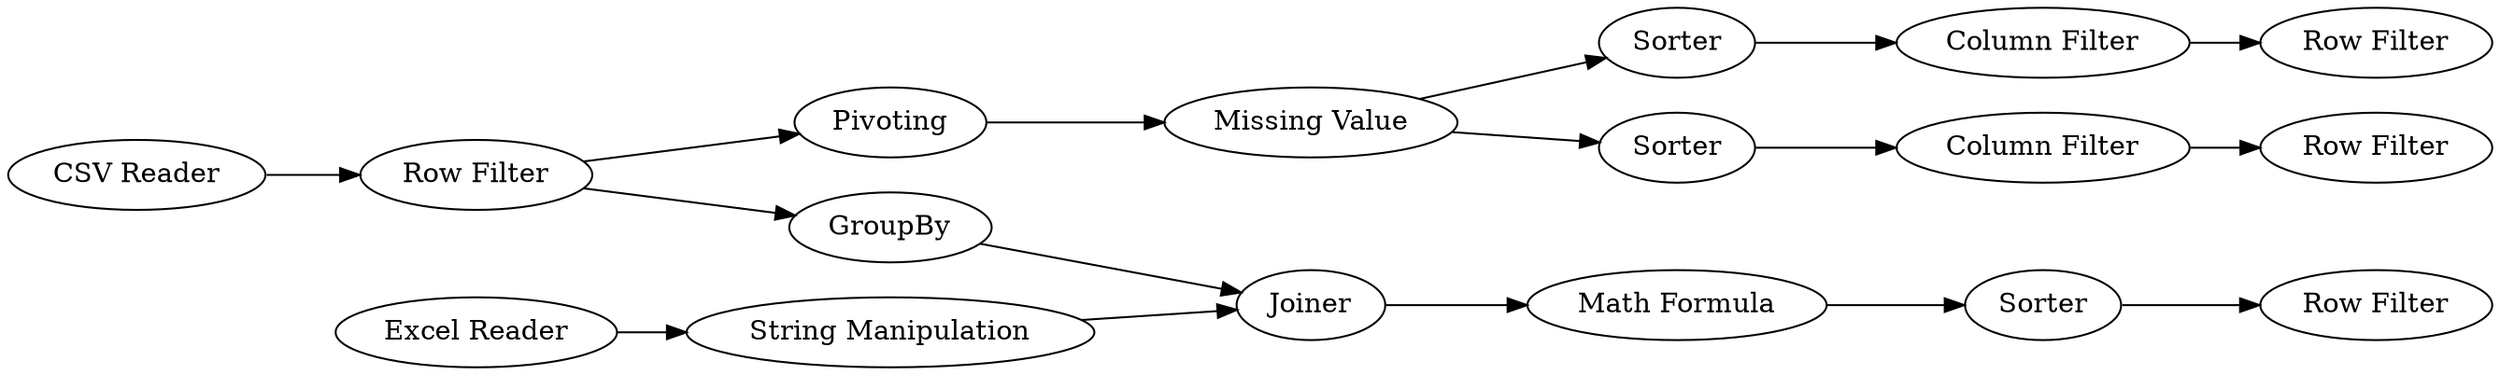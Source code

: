 digraph {
	"4119378932962751311_19" [label="Math Formula"]
	"4119378932962751311_18" [label=Joiner]
	"4119378932962751311_6" [label="Row Filter"]
	"4119378932962751311_11" [label=Sorter]
	"4119378932962751311_14" [label=Sorter]
	"4119378932962751311_21" [label="Row Filter"]
	"4119378932962751311_8" [label=Pivoting]
	"4119378932962751311_15" [label="Column Filter"]
	"4119378932962751311_17" [label=GroupBy]
	"4119378932962751311_7" [label="String Manipulation"]
	"4119378932962751311_13" [label="Row Filter"]
	"4119378932962751311_20" [label=Sorter]
	"4119378932962751311_10" [label="Missing Value"]
	"4119378932962751311_16" [label="Row Filter"]
	"4119378932962751311_4" [label="Excel Reader"]
	"4119378932962751311_12" [label="Column Filter"]
	"4119378932962751311_5" [label="CSV Reader"]
	"4119378932962751311_6" -> "4119378932962751311_8"
	"4119378932962751311_8" -> "4119378932962751311_10"
	"4119378932962751311_4" -> "4119378932962751311_7"
	"4119378932962751311_20" -> "4119378932962751311_21"
	"4119378932962751311_7" -> "4119378932962751311_18"
	"4119378932962751311_10" -> "4119378932962751311_14"
	"4119378932962751311_14" -> "4119378932962751311_15"
	"4119378932962751311_12" -> "4119378932962751311_13"
	"4119378932962751311_17" -> "4119378932962751311_18"
	"4119378932962751311_10" -> "4119378932962751311_11"
	"4119378932962751311_6" -> "4119378932962751311_17"
	"4119378932962751311_18" -> "4119378932962751311_19"
	"4119378932962751311_5" -> "4119378932962751311_6"
	"4119378932962751311_19" -> "4119378932962751311_20"
	"4119378932962751311_11" -> "4119378932962751311_12"
	"4119378932962751311_15" -> "4119378932962751311_16"
	rankdir=LR
}
